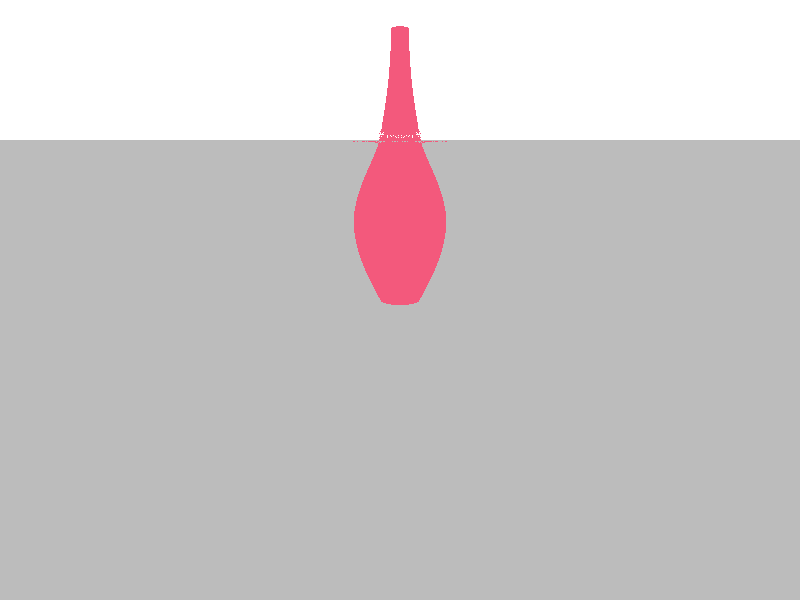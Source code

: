 include "colors.inc"
include "metals.inc"
include "glass.inc"

camera {
  location <0.0, 8.0, -30.0>
  look_at <0.0, 0.0, 0.0>
}

light_source {
  <4.0, 6.0, -10.0> // Location
  White // Color
}

background { // Wall
  White
}

plane { // Table
  y, 0
  pigment {
    P_Chrome3
  }
  finish {
    F_MetalB
  }
}

sor {
  6
  <0, -0.5>
  <1, 0>,
  <2.3, 4>,
  <1, 8>,
  <0.4, 13>,
  <0.8, 15>
  open
  pigment { Col_Glass_Ruby }
  finish { F_MetalA }
}
